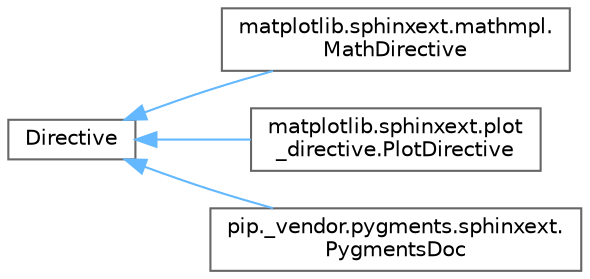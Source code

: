 digraph "Graphical Class Hierarchy"
{
 // LATEX_PDF_SIZE
  bgcolor="transparent";
  edge [fontname=Helvetica,fontsize=10,labelfontname=Helvetica,labelfontsize=10];
  node [fontname=Helvetica,fontsize=10,shape=box,height=0.2,width=0.4];
  rankdir="LR";
  Node0 [id="Node000000",label="Directive",height=0.2,width=0.4,color="grey40", fillcolor="white", style="filled",URL="$d0/d63/classDirective.html",tooltip=" "];
  Node0 -> Node1 [id="edge3396_Node000000_Node000001",dir="back",color="steelblue1",style="solid",tooltip=" "];
  Node1 [id="Node000001",label="matplotlib.sphinxext.mathmpl.\lMathDirective",height=0.2,width=0.4,color="grey40", fillcolor="white", style="filled",URL="$d4/d4d/classmatplotlib_1_1sphinxext_1_1mathmpl_1_1MathDirective.html",tooltip=" "];
  Node0 -> Node2 [id="edge3397_Node000000_Node000002",dir="back",color="steelblue1",style="solid",tooltip=" "];
  Node2 [id="Node000002",label="matplotlib.sphinxext.plot\l_directive.PlotDirective",height=0.2,width=0.4,color="grey40", fillcolor="white", style="filled",URL="$d2/de1/classmatplotlib_1_1sphinxext_1_1plot__directive_1_1PlotDirective.html",tooltip=" "];
  Node0 -> Node3 [id="edge3398_Node000000_Node000003",dir="back",color="steelblue1",style="solid",tooltip=" "];
  Node3 [id="Node000003",label="pip._vendor.pygments.sphinxext.\lPygmentsDoc",height=0.2,width=0.4,color="grey40", fillcolor="white", style="filled",URL="$d9/d99/classpip_1_1__vendor_1_1pygments_1_1sphinxext_1_1PygmentsDoc.html",tooltip=" "];
}
